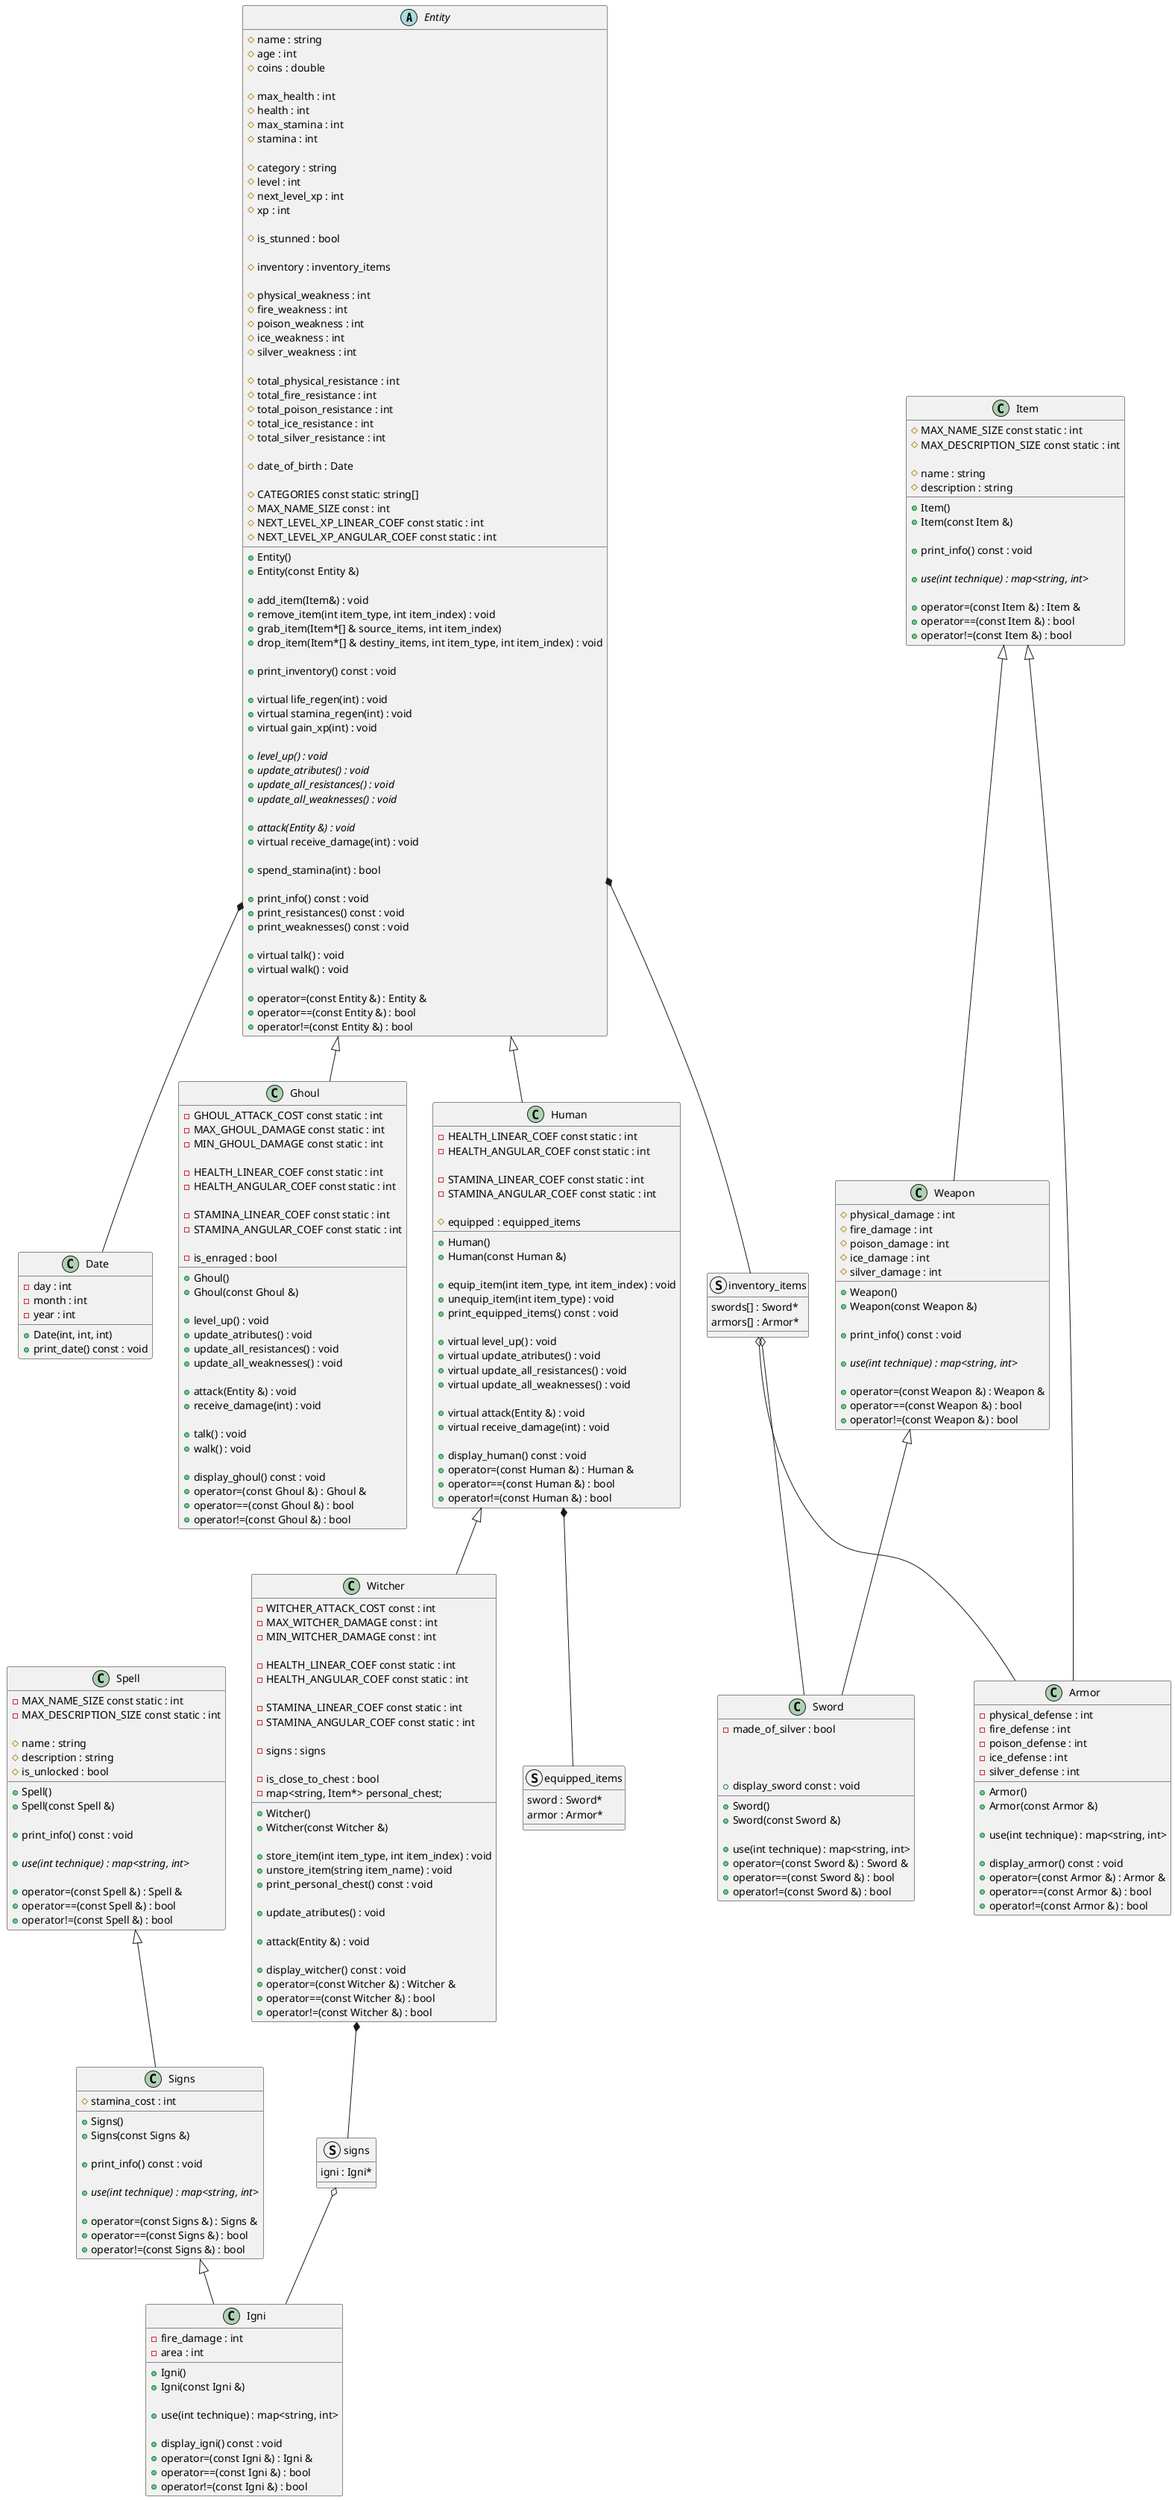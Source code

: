 @@startuml

abstract class Entity {
    # name : string
    # age : int
    # coins : double

    # max_health : int
    # health : int
    # max_stamina : int
    # stamina : int

    # category : string
    # level : int
    # next_level_xp : int
    # xp : int

    # is_stunned : bool

    # inventory : inventory_items

    # physical_weakness : int
    # fire_weakness : int
    # poison_weakness : int
    # ice_weakness : int
    # silver_weakness : int

    # total_physical_resistance : int
    # total_fire_resistance : int
    # total_poison_resistance : int
    # total_ice_resistance : int
    # total_silver_resistance : int

    # date_of_birth : Date

    # CATEGORIES const static: string[]
    # MAX_NAME_SIZE const : int
    # NEXT_LEVEL_XP_LINEAR_COEF const static : int
    # NEXT_LEVEL_XP_ANGULAR_COEF const static : int

    + Entity()
    + Entity(const Entity &)

    + add_item(Item&) : void
    + remove_item(int item_type, int item_index) : void
    + grab_item(Item*[] & source_items, int item_index)
    + drop_item(Item*[] & destiny_items, int item_type, int item_index) : void

    + print_inventory() const : void

    + virtual life_regen(int) : void
    + virtual stamina_regen(int) : void
    + virtual gain_xp(int) : void

    + {abstract} level_up() : void
    + {abstract} update_atributes() : void
    + {abstract} update_all_resistances() : void
    + {abstract} update_all_weaknesses() : void

    + {abstract} attack(Entity &) : void
    + virtual receive_damage(int) : void

    + spend_stamina(int) : bool

    + print_info() const : void
    + print_resistances() const : void
    + print_weaknesses() const : void

    + virtual talk() : void
    + virtual walk() : void

    + operator=(const Entity &) : Entity &
    + operator==(const Entity &) : bool
    + operator!=(const Entity &) : bool
}

class Human {
    - HEALTH_LINEAR_COEF const static : int
    - HEALTH_ANGULAR_COEF const static : int 

    - STAMINA_LINEAR_COEF const static : int 
    - STAMINA_ANGULAR_COEF const static : int 

    # equipped : equipped_items

    + Human()
    + Human(const Human &)

    + equip_item(int item_type, int item_index) : void
    + unequip_item(int item_type) : void
    + print_equipped_items() const : void

    + virtual level_up() : void
    + virtual update_atributes() : void
    + virtual update_all_resistances() : void
    + virtual update_all_weaknesses() : void

    + virtual attack(Entity &) : void
    + virtual receive_damage(int) : void
    
    + display_human() const : void
    + operator=(const Human &) : Human &
    + operator==(const Human &) : bool
    + operator!=(const Human &) : bool
}

class Witcher {
    - WITCHER_ATTACK_COST const : int
    - MAX_WITCHER_DAMAGE const : int
    - MIN_WITCHER_DAMAGE const : int

    - HEALTH_LINEAR_COEF const static : int 
    - HEALTH_ANGULAR_COEF const static : int 
    
    - STAMINA_LINEAR_COEF const static : int 
    - STAMINA_ANGULAR_COEF const static : int 

    - signs : signs 

    - is_close_to_chest : bool
    - map<string, Item*> personal_chest;

    + Witcher()
    + Witcher(const Witcher &)

    + store_item(int item_type, int item_index) : void
    + unstore_item(string item_name) : void
    + print_personal_chest() const : void

    + update_atributes() : void

    + attack(Entity &) : void

    + display_witcher() const : void
    + operator=(const Witcher &) : Witcher &
    + operator==(const Witcher &) : bool
    + operator!=(const Witcher &) : bool
}

class Ghoul {
    - GHOUL_ATTACK_COST const static : int
    - MAX_GHOUL_DAMAGE const static : int
    - MIN_GHOUL_DAMAGE const static : int

    - HEALTH_LINEAR_COEF const static : int
    - HEALTH_ANGULAR_COEF const static : int

    - STAMINA_LINEAR_COEF const static : int
    - STAMINA_ANGULAR_COEF const static : int

    - is_enraged : bool

    + Ghoul()
    + Ghoul(const Ghoul &)

    + level_up() : void
    + update_atributes() : void
    + update_all_resistances() : void
    + update_all_weaknesses() : void

    + attack(Entity &) : void
    + receive_damage(int) : void

    + talk() : void
    + walk() : void

    + display_ghoul() const : void
    + operator=(const Ghoul &) : Ghoul &
    + operator==(const Ghoul &) : bool
    + operator!=(const Ghoul &) : bool
}

class Item {
    # MAX_NAME_SIZE const static : int
    # MAX_DESCRIPTION_SIZE const static : int

    # name : string
    # description : string

    + Item()
    + Item(const Item &)

    + print_info() const : void

    + {abstract} use(int technique) : map<string, int>

    + operator=(const Item &) : Item &
    + operator==(const Item &) : bool
    + operator!=(const Item &) : bool

}

class Weapon {
    # physical_damage : int
    # fire_damage : int
    # poison_damage : int
    # ice_damage : int
    # silver_damage : int

    + Weapon()
    + Weapon(const Weapon &)

    + print_info() const : void

    + {abstract} use(int technique) : map<string, int>

    + operator=(const Weapon &) : Weapon &
    + operator==(const Weapon &) : bool
    + operator!=(const Weapon &) : bool
}

class Sword {
    - made_of_silver : bool

    + Sword()
    + Sword(const Sword &)

    + use(int technique) : map<string, int>

    + display_sword const : void
    + operator=(const Sword &) : Sword &
    + operator==(const Sword &) : bool
    + operator!=(const Sword &) : bool
}

class Armor {
    - physical_defense : int
    - fire_defense : int
    - poison_defense : int
    - ice_defense : int 
    - silver_defense : int

    + Armor()
    + Armor(const Armor &)

    + use(int technique) : map<string, int>

    + display_armor() const : void
    + operator=(const Armor &) : Armor &
    + operator==(const Armor &) : bool
    + operator!=(const Armor &) : bool
}

class Spell {
    - MAX_NAME_SIZE const static : int
    - MAX_DESCRIPTION_SIZE const static : int 

    # name : string
    # description : string
    # is_unlocked : bool

    + Spell()
    + Spell(const Spell &)

    + print_info() const : void

    + {abstract} use(int technique) : map<string, int>

    + operator=(const Spell &) : Spell &
    + operator==(const Spell &) : bool
    + operator!=(const Spell &) : bool

}

class Signs {
    # stamina_cost : int

    + Signs()
    + Signs(const Signs &)

    + print_info() const : void

    + {abstract} use(int technique) : map<string, int>

    + operator=(const Signs &) : Signs &
    + operator==(const Signs &) : bool
    + operator!=(const Signs &) : bool
}

class Igni {
    - fire_damage : int
    - area : int

    + Igni()
    + Igni(const Igni &)

    + use(int technique) : map<string, int>

    + display_igni() const : void
    + operator=(const Igni &) : Igni &
    + operator==(const Igni &) : bool
    + operator!=(const Igni &) : bool
}

struct inventory_items {
    swords[] : Sword*
    armors[] : Armor*
}

struct equipped_items {
    sword : Sword*
    armor : Armor*
}

struct signs {
    igni : Igni*
}

class Date {
    - day : int
    - month : int
    - year : int
    + Date(int, int, int)
    + print_date() const : void
}

Entity <|-- Human
Entity <|-- Ghoul
Human <|-- Witcher

Item <|-- Weapon
Item <|-- Armor
Weapon <|-- Sword

Spell <|-- Signs
Signs <|-- Igni

Entity *-- Date
Entity *-- inventory_items

Human *-- equipped_items

Witcher *-- signs

signs o-- Igni

inventory_items o-- Sword
inventory_items o-- Armor


@@enduml